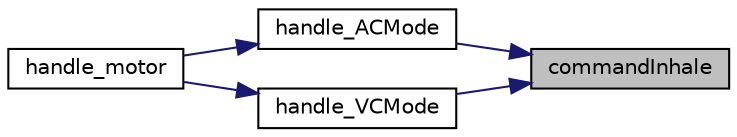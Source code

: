 digraph "commandInhale"
{
 // LATEX_PDF_SIZE
  edge [fontname="Helvetica",fontsize="10",labelfontname="Helvetica",labelfontsize="10"];
  node [fontname="Helvetica",fontsize="10",shape=record];
  rankdir="RL";
  Node1 [label="commandInhale",height=0.2,width=0.4,color="black", fillcolor="grey75", style="filled", fontcolor="black",tooltip=" "];
  Node1 -> Node2 [dir="back",color="midnightblue",fontsize="10",style="solid",fontname="Helvetica"];
  Node2 [label="handle_ACMode",height=0.2,width=0.4,color="black", fillcolor="white", style="filled",URL="$_motor_8h.html#a8dce4a6045aed5c237cfbc747bcde783",tooltip=" "];
  Node2 -> Node3 [dir="back",color="midnightblue",fontsize="10",style="solid",fontname="Helvetica"];
  Node3 [label="handle_motor",height=0.2,width=0.4,color="black", fillcolor="white", style="filled",URL="$_motor_8h.html#a204dbae80aa370f076a301082e06567a",tooltip=" "];
  Node1 -> Node4 [dir="back",color="midnightblue",fontsize="10",style="solid",fontname="Helvetica"];
  Node4 [label="handle_VCMode",height=0.2,width=0.4,color="black", fillcolor="white", style="filled",URL="$_motor_8h.html#a279dd071145dadbf40664befd948c3ab",tooltip=" "];
  Node4 -> Node3 [dir="back",color="midnightblue",fontsize="10",style="solid",fontname="Helvetica"];
}
